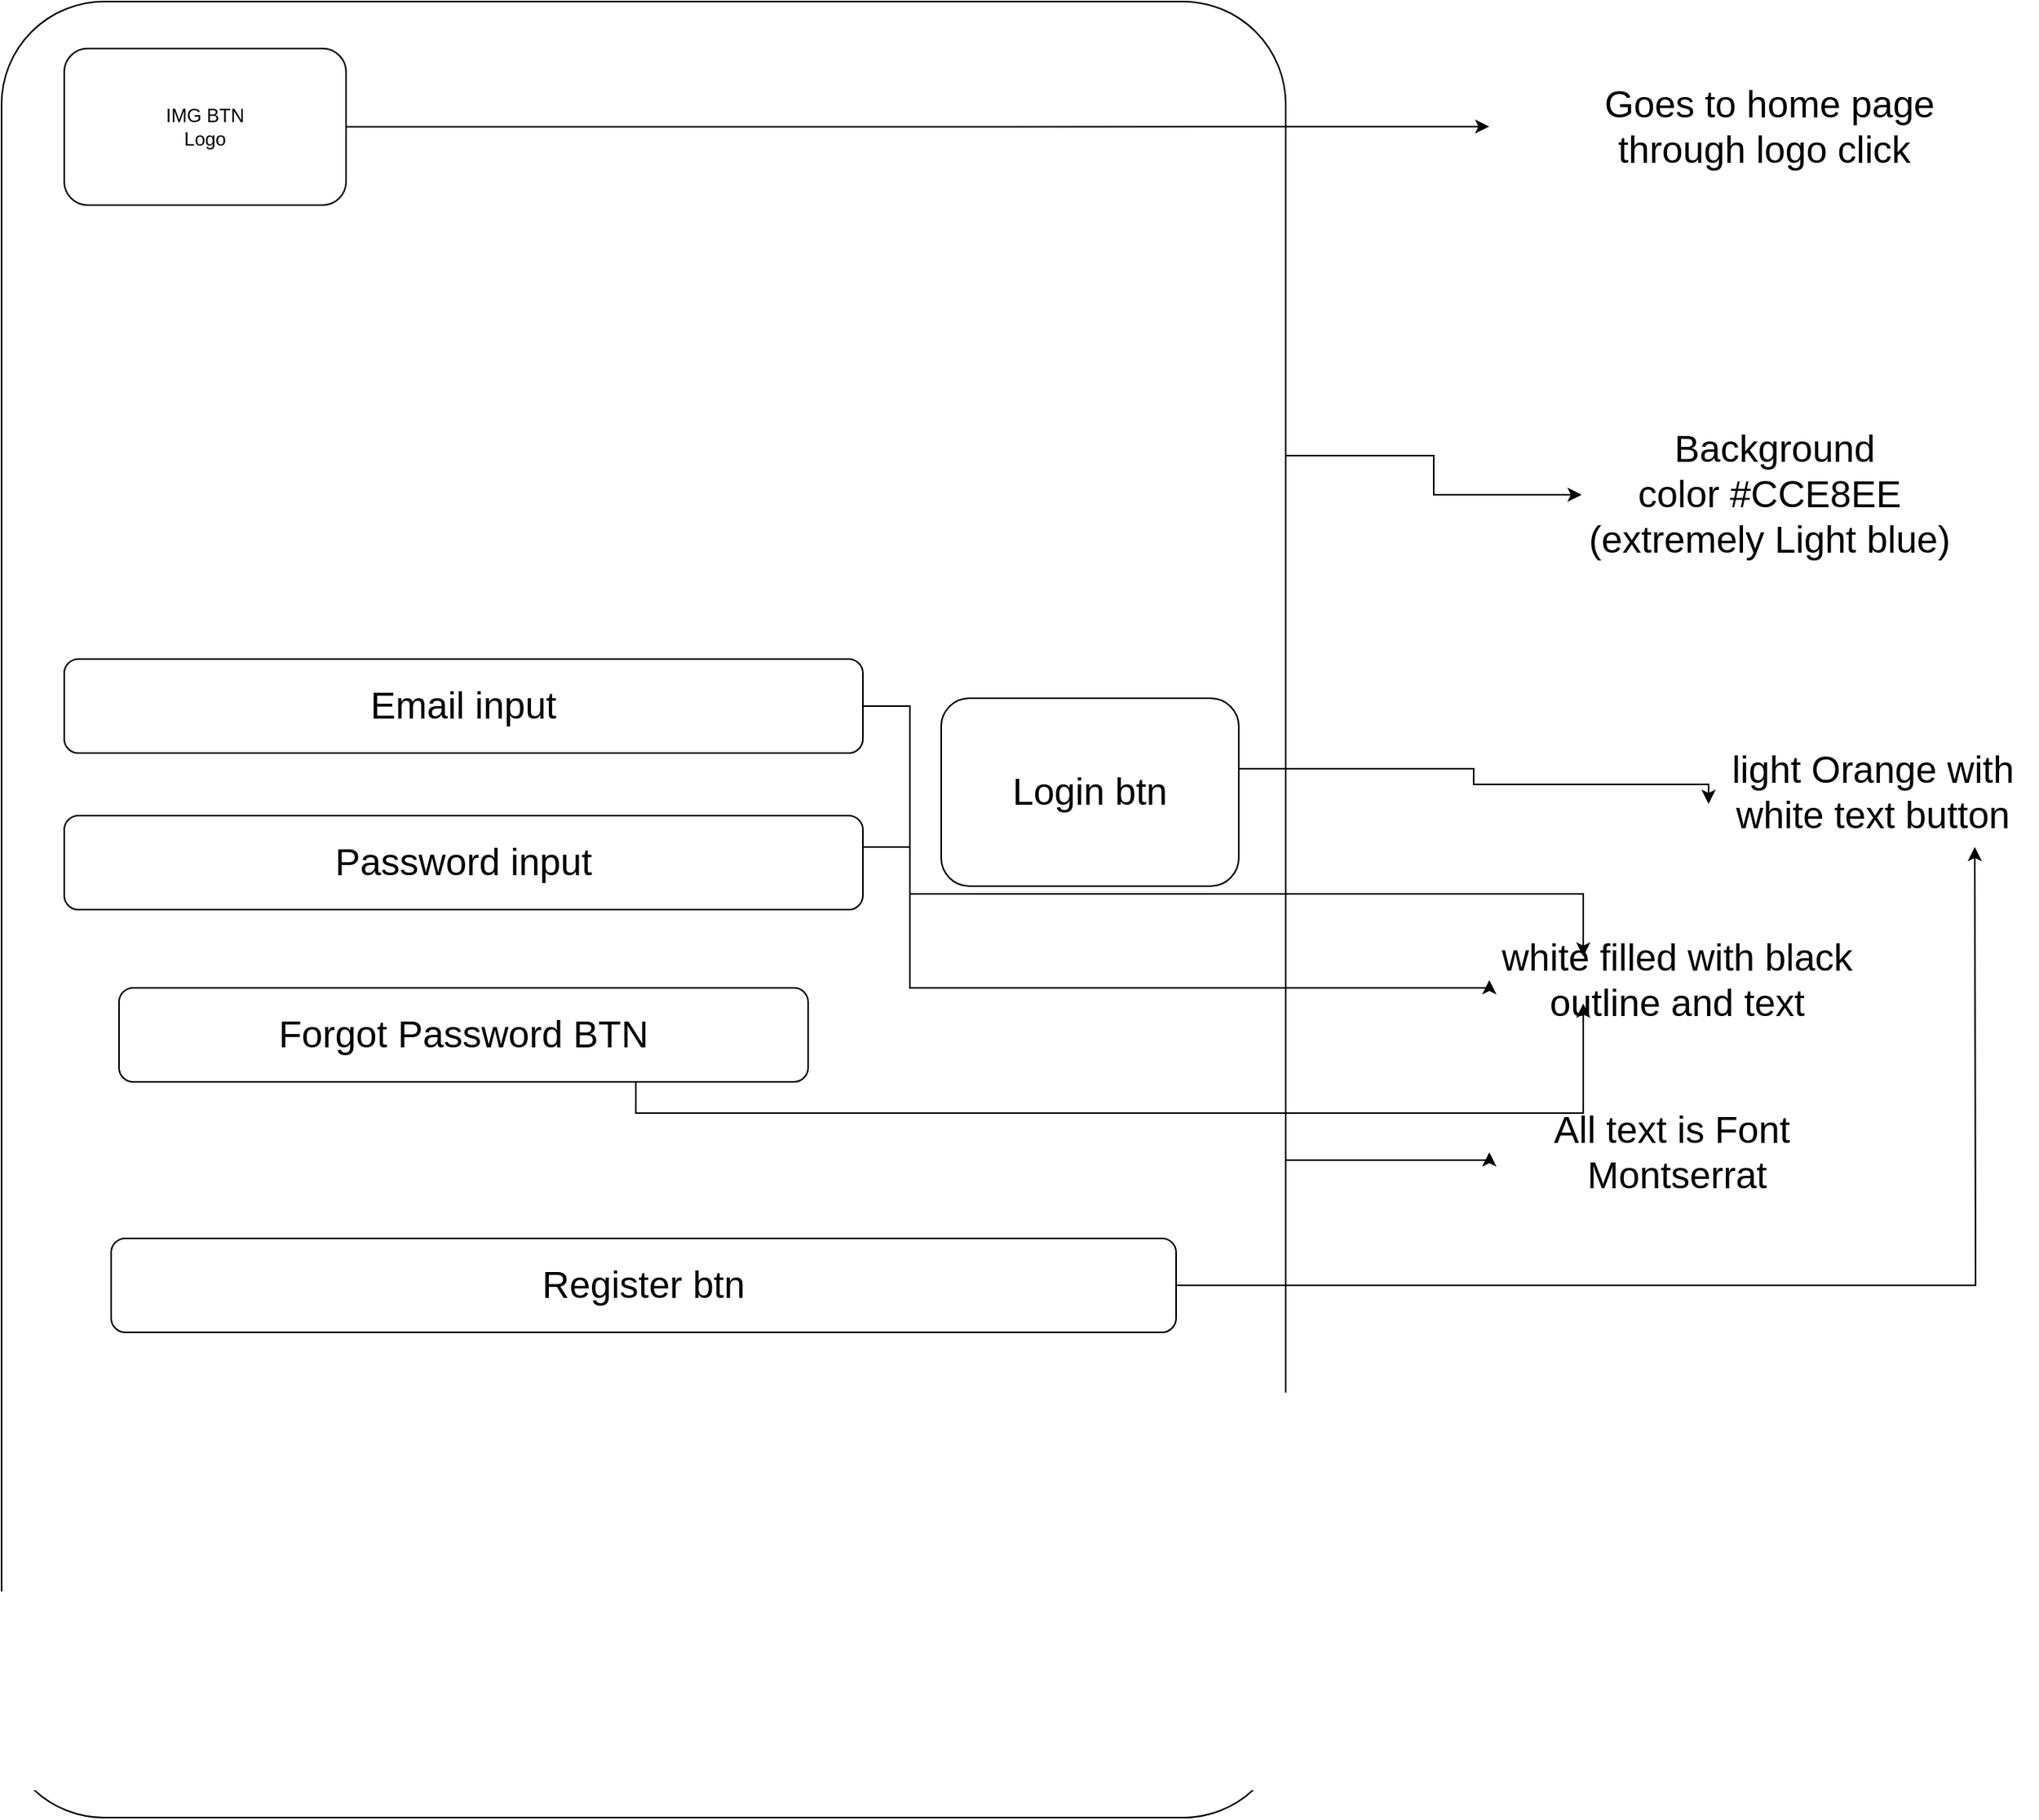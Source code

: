 <mxfile version="24.0.6" type="device">
  <diagram name="Page-1" id="f1b7ffb7-ca1e-a977-7cf5-a751b3c06c05">
    <mxGraphModel dx="2607" dy="1342" grid="1" gridSize="10" guides="1" tooltips="1" connect="1" arrows="1" fold="1" page="1" pageScale="1" pageWidth="826" pageHeight="1169" background="none" math="0" shadow="0">
      <root>
        <mxCell id="0" />
        <mxCell id="1" parent="0" />
        <mxCell id="q1_SQfbAlmHOHUP97nPH-2" style="edgeStyle=orthogonalEdgeStyle;rounded=0;orthogonalLoop=1;jettySize=auto;html=1;exitX=1;exitY=0.25;exitDx=0;exitDy=0;entryX=0;entryY=0.5;entryDx=0;entryDy=0;" edge="1" parent="1" source="QAwNHAfBsccCeliXOUuz-61" target="QAwNHAfBsccCeliXOUuz-63">
          <mxGeometry relative="1" as="geometry" />
        </mxCell>
        <mxCell id="q1_SQfbAlmHOHUP97nPH-7" style="edgeStyle=orthogonalEdgeStyle;rounded=0;orthogonalLoop=1;jettySize=auto;html=1;exitX=1;exitY=0.75;exitDx=0;exitDy=0;entryX=0;entryY=0.5;entryDx=0;entryDy=0;" edge="1" parent="1" source="QAwNHAfBsccCeliXOUuz-61" target="QAwNHAfBsccCeliXOUuz-62">
          <mxGeometry relative="1" as="geometry">
            <Array as="points">
              <mxPoint x="820" y="740" />
              <mxPoint x="950" y="740" />
            </Array>
          </mxGeometry>
        </mxCell>
        <mxCell id="QAwNHAfBsccCeliXOUuz-61" value="" style="rounded=1;whiteSpace=wrap;html=1;arcSize=8;" parent="1" vertex="1">
          <mxGeometry width="820" height="1160" as="geometry" />
        </mxCell>
        <mxCell id="QAwNHAfBsccCeliXOUuz-62" value="&lt;font style=&quot;font-size: 24px;&quot;&gt;All text is Font&amp;nbsp;&lt;/font&gt;&lt;div&gt;&lt;font style=&quot;&quot;&gt;&lt;font style=&quot;font-size: 24px;&quot;&gt;Montserrat&lt;/font&gt;&lt;br&gt;&lt;/font&gt;&lt;/div&gt;" style="text;strokeColor=none;align=center;fillColor=none;html=1;verticalAlign=middle;whiteSpace=wrap;rounded=0;" parent="1" vertex="1">
          <mxGeometry x="950" y="650" width="240" height="170" as="geometry" />
        </mxCell>
        <mxCell id="QAwNHAfBsccCeliXOUuz-63" value="&lt;font style=&quot;font-size: 24px;&quot;&gt;&amp;nbsp;Background color&amp;nbsp;#CCE8EE (extremely Light blue)&lt;/font&gt;" style="text;strokeColor=none;align=center;fillColor=none;html=1;verticalAlign=middle;whiteSpace=wrap;rounded=0;" parent="1" vertex="1">
          <mxGeometry x="1009" y="300" width="240" height="30" as="geometry" />
        </mxCell>
        <mxCell id="QAwNHAfBsccCeliXOUuz-64" value="&lt;font style=&quot;font-size: 24px;&quot;&gt;white filled with black outline and text&lt;/font&gt;" style="text;strokeColor=none;align=center;fillColor=none;html=1;verticalAlign=middle;whiteSpace=wrap;rounded=0;" parent="1" vertex="1">
          <mxGeometry x="950" y="610" width="240" height="30" as="geometry" />
        </mxCell>
        <mxCell id="q1_SQfbAlmHOHUP97nPH-5" style="edgeStyle=orthogonalEdgeStyle;rounded=0;orthogonalLoop=1;jettySize=auto;html=1;exitX=1;exitY=0.5;exitDx=0;exitDy=0;entryX=0;entryY=0.5;entryDx=0;entryDy=0;" edge="1" parent="1" source="q1_SQfbAlmHOHUP97nPH-3" target="QAwNHAfBsccCeliXOUuz-64">
          <mxGeometry relative="1" as="geometry">
            <Array as="points">
              <mxPoint x="580" y="540" />
              <mxPoint x="580" y="630" />
              <mxPoint x="950" y="630" />
            </Array>
          </mxGeometry>
        </mxCell>
        <mxCell id="q1_SQfbAlmHOHUP97nPH-3" value="Password input" style="rounded=1;whiteSpace=wrap;html=1;fontSize=24;" vertex="1" parent="1">
          <mxGeometry x="40" y="520" width="510" height="60" as="geometry" />
        </mxCell>
        <mxCell id="q1_SQfbAlmHOHUP97nPH-6" style="edgeStyle=orthogonalEdgeStyle;rounded=0;orthogonalLoop=1;jettySize=auto;html=1;exitX=1;exitY=0.5;exitDx=0;exitDy=0;entryX=0.25;entryY=0;entryDx=0;entryDy=0;" edge="1" parent="1" source="q1_SQfbAlmHOHUP97nPH-4" target="QAwNHAfBsccCeliXOUuz-64">
          <mxGeometry relative="1" as="geometry">
            <Array as="points">
              <mxPoint x="580" y="450" />
              <mxPoint x="580" y="570" />
              <mxPoint x="1010" y="570" />
            </Array>
          </mxGeometry>
        </mxCell>
        <mxCell id="q1_SQfbAlmHOHUP97nPH-4" value="Email input" style="rounded=1;whiteSpace=wrap;html=1;fontSize=24;" vertex="1" parent="1">
          <mxGeometry x="40" y="420" width="510" height="60" as="geometry" />
        </mxCell>
        <mxCell id="q1_SQfbAlmHOHUP97nPH-15" style="edgeStyle=orthogonalEdgeStyle;rounded=0;orthogonalLoop=1;jettySize=auto;html=1;exitX=1;exitY=0.5;exitDx=0;exitDy=0;entryX=0;entryY=0.75;entryDx=0;entryDy=0;" edge="1" parent="1" source="q1_SQfbAlmHOHUP97nPH-8" target="q1_SQfbAlmHOHUP97nPH-16">
          <mxGeometry relative="1" as="geometry">
            <mxPoint x="980" y="580" as="targetPoint" />
            <Array as="points">
              <mxPoint x="940" y="490" />
              <mxPoint x="940" y="500" />
              <mxPoint x="1090" y="500" />
            </Array>
          </mxGeometry>
        </mxCell>
        <mxCell id="q1_SQfbAlmHOHUP97nPH-8" value="&lt;font style=&quot;font-size: 24px;&quot;&gt;Login btn&lt;/font&gt;" style="rounded=1;whiteSpace=wrap;html=1;" vertex="1" parent="1">
          <mxGeometry x="600" y="445" width="190" height="120" as="geometry" />
        </mxCell>
        <mxCell id="q1_SQfbAlmHOHUP97nPH-10" style="edgeStyle=orthogonalEdgeStyle;rounded=0;orthogonalLoop=1;jettySize=auto;html=1;exitX=1;exitY=0.5;exitDx=0;exitDy=0;" edge="1" parent="1" source="q1_SQfbAlmHOHUP97nPH-9">
          <mxGeometry relative="1" as="geometry">
            <mxPoint x="950" y="79.818" as="targetPoint" />
          </mxGeometry>
        </mxCell>
        <mxCell id="q1_SQfbAlmHOHUP97nPH-9" value="IMG BTN&lt;div&gt;Logo&lt;/div&gt;" style="rounded=1;whiteSpace=wrap;html=1;" vertex="1" parent="1">
          <mxGeometry x="40" y="30" width="180" height="100" as="geometry" />
        </mxCell>
        <mxCell id="q1_SQfbAlmHOHUP97nPH-11" value="&lt;font style=&quot;font-size: 24px;&quot;&gt;Goes to home page through logo click&amp;nbsp;&lt;/font&gt;" style="text;html=1;align=center;verticalAlign=middle;whiteSpace=wrap;rounded=0;" vertex="1" parent="1">
          <mxGeometry x="1019" y="65" width="220" height="30" as="geometry" />
        </mxCell>
        <mxCell id="q1_SQfbAlmHOHUP97nPH-17" style="edgeStyle=orthogonalEdgeStyle;rounded=0;orthogonalLoop=1;jettySize=auto;html=1;exitX=1;exitY=0.5;exitDx=0;exitDy=0;" edge="1" parent="1" source="q1_SQfbAlmHOHUP97nPH-12">
          <mxGeometry relative="1" as="geometry">
            <mxPoint x="1260.0" y="540" as="targetPoint" />
          </mxGeometry>
        </mxCell>
        <mxCell id="q1_SQfbAlmHOHUP97nPH-12" value="&lt;font style=&quot;font-size: 24px;&quot;&gt;Register btn&lt;/font&gt;" style="rounded=1;whiteSpace=wrap;html=1;" vertex="1" parent="1">
          <mxGeometry x="70" y="790" width="680" height="60" as="geometry" />
        </mxCell>
        <mxCell id="q1_SQfbAlmHOHUP97nPH-14" style="edgeStyle=orthogonalEdgeStyle;rounded=0;orthogonalLoop=1;jettySize=auto;html=1;exitX=0.75;exitY=1;exitDx=0;exitDy=0;entryX=0.25;entryY=1;entryDx=0;entryDy=0;" edge="1" parent="1" source="q1_SQfbAlmHOHUP97nPH-13" target="QAwNHAfBsccCeliXOUuz-64">
          <mxGeometry relative="1" as="geometry" />
        </mxCell>
        <mxCell id="q1_SQfbAlmHOHUP97nPH-13" value="Forgot Password BTN" style="rounded=1;whiteSpace=wrap;html=1;fontSize=24;" vertex="1" parent="1">
          <mxGeometry x="75" y="630" width="440" height="60" as="geometry" />
        </mxCell>
        <mxCell id="q1_SQfbAlmHOHUP97nPH-16" value="&lt;font style=&quot;font-size: 24px;&quot;&gt;light Orange with white text button&lt;/font&gt;" style="text;strokeColor=none;align=center;fillColor=none;html=1;verticalAlign=middle;whiteSpace=wrap;rounded=0;" vertex="1" parent="1">
          <mxGeometry x="1090" y="490" width="210" height="30" as="geometry" />
        </mxCell>
      </root>
    </mxGraphModel>
  </diagram>
</mxfile>
